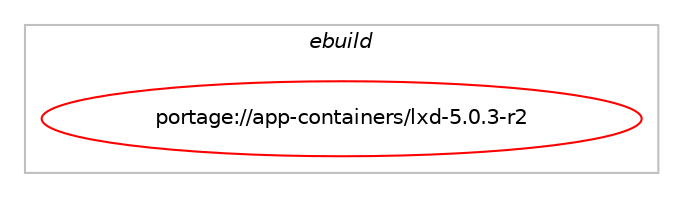 digraph prolog {

# *************
# Graph options
# *************

newrank=true;
concentrate=true;
compound=true;
graph [rankdir=LR,fontname=Helvetica,fontsize=10,ranksep=1.5];#, ranksep=2.5, nodesep=0.2];
edge  [arrowhead=vee];
node  [fontname=Helvetica,fontsize=10];

# **********
# The ebuild
# **********

subgraph cluster_leftcol {
color=gray;
label=<<i>ebuild</i>>;
id [label="portage://app-containers/lxd-5.0.3-r2", color=red, width=4, href="../app-containers/lxd-5.0.3-r2.svg"];
}

# ****************
# The dependencies
# ****************

subgraph cluster_midcol {
color=gray;
label=<<i>dependencies</i>>;
subgraph cluster_compile {
fillcolor="#eeeeee";
style=filled;
label=<<i>compile</i>>;
# *** BEGIN UNKNOWN DEPENDENCY TYPE (TODO) ***
# id -> equal(package_dependency(portage://app-containers/lxd-5.0.3-r2,install,no,acct-group,lxd,none,[,,],[],[]))
# *** END UNKNOWN DEPENDENCY TYPE (TODO) ***

# *** BEGIN UNKNOWN DEPENDENCY TYPE (TODO) ***
# id -> equal(package_dependency(portage://app-containers/lxd-5.0.3-r2,install,no,app-arch,xz-utils,none,[,,],[],[]))
# *** END UNKNOWN DEPENDENCY TYPE (TODO) ***

# *** BEGIN UNKNOWN DEPENDENCY TYPE (TODO) ***
# id -> equal(package_dependency(portage://app-containers/lxd-5.0.3-r2,install,no,app-containers,lxc,greaterequal,[5.0.0,,,5.0.0],any_same_slot,[use(optenable(apparmor),none),use(enable(seccomp),positive)]))
# *** END UNKNOWN DEPENDENCY TYPE (TODO) ***

# *** BEGIN UNKNOWN DEPENDENCY TYPE (TODO) ***
# id -> equal(package_dependency(portage://app-containers/lxd-5.0.3-r2,install,no,dev-db,sqlite,none,[,,],[slot(3)],[]))
# *** END UNKNOWN DEPENDENCY TYPE (TODO) ***

# *** BEGIN UNKNOWN DEPENDENCY TYPE (TODO) ***
# id -> equal(package_dependency(portage://app-containers/lxd-5.0.3-r2,install,no,dev-libs,dqlite,greaterequal,[1.16.4,,,1.16.4],any_same_slot,[use(enable(lz4),none)]))
# *** END UNKNOWN DEPENDENCY TYPE (TODO) ***

# *** BEGIN UNKNOWN DEPENDENCY TYPE (TODO) ***
# id -> equal(package_dependency(portage://app-containers/lxd-5.0.3-r2,install,no,dev-libs,lzo,none,[,,],[],[]))
# *** END UNKNOWN DEPENDENCY TYPE (TODO) ***

# *** BEGIN UNKNOWN DEPENDENCY TYPE (TODO) ***
# id -> equal(package_dependency(portage://app-containers/lxd-5.0.3-r2,install,no,dev-util,xdelta,greaterequal,[3.0,,,3.0],[],[use(enable(lzma),positive)]))
# *** END UNKNOWN DEPENDENCY TYPE (TODO) ***

# *** BEGIN UNKNOWN DEPENDENCY TYPE (TODO) ***
# id -> equal(package_dependency(portage://app-containers/lxd-5.0.3-r2,install,no,net-dns,dnsmasq,none,[,,],[],[use(enable(dhcp),none)]))
# *** END UNKNOWN DEPENDENCY TYPE (TODO) ***

# *** BEGIN UNKNOWN DEPENDENCY TYPE (TODO) ***
# id -> equal(package_dependency(portage://app-containers/lxd-5.0.3-r2,install,no,sys-libs,libcap,none,[,,],[],[]))
# *** END UNKNOWN DEPENDENCY TYPE (TODO) ***

# *** BEGIN UNKNOWN DEPENDENCY TYPE (TODO) ***
# id -> equal(package_dependency(portage://app-containers/lxd-5.0.3-r2,install,no,virtual,udev,none,[,,],[],[]))
# *** END UNKNOWN DEPENDENCY TYPE (TODO) ***

}
subgraph cluster_compileandrun {
fillcolor="#eeeeee";
style=filled;
label=<<i>compile and run</i>>;
}
subgraph cluster_run {
fillcolor="#eeeeee";
style=filled;
label=<<i>run</i>>;
# *** BEGIN UNKNOWN DEPENDENCY TYPE (TODO) ***
# id -> equal(any_of_group([package_dependency(portage://app-containers/lxd-5.0.3-r2,run,no,net-firewall,nftables,none,[,,],[],[use(enable(json),none)]),all_of_group([package_dependency(portage://app-containers/lxd-5.0.3-r2,run,no,net-firewall,ebtables,none,[,,],[],[]),package_dependency(portage://app-containers/lxd-5.0.3-r2,run,no,net-firewall,iptables,none,[,,],[],[])])]))
# *** END UNKNOWN DEPENDENCY TYPE (TODO) ***

# *** BEGIN UNKNOWN DEPENDENCY TYPE (TODO) ***
# id -> equal(package_dependency(portage://app-containers/lxd-5.0.3-r2,run,no,acct-group,lxd,none,[,,],[],[]))
# *** END UNKNOWN DEPENDENCY TYPE (TODO) ***

# *** BEGIN UNKNOWN DEPENDENCY TYPE (TODO) ***
# id -> equal(package_dependency(portage://app-containers/lxd-5.0.3-r2,run,no,app-arch,xz-utils,none,[,,],[],[]))
# *** END UNKNOWN DEPENDENCY TYPE (TODO) ***

# *** BEGIN UNKNOWN DEPENDENCY TYPE (TODO) ***
# id -> equal(package_dependency(portage://app-containers/lxd-5.0.3-r2,run,no,app-containers,lxc,greaterequal,[5.0.0,,,5.0.0],any_same_slot,[use(optenable(apparmor),none),use(enable(seccomp),positive)]))
# *** END UNKNOWN DEPENDENCY TYPE (TODO) ***

# *** BEGIN UNKNOWN DEPENDENCY TYPE (TODO) ***
# id -> equal(package_dependency(portage://app-containers/lxd-5.0.3-r2,run,no,dev-db,sqlite,none,[,,],[slot(3)],[]))
# *** END UNKNOWN DEPENDENCY TYPE (TODO) ***

# *** BEGIN UNKNOWN DEPENDENCY TYPE (TODO) ***
# id -> equal(package_dependency(portage://app-containers/lxd-5.0.3-r2,run,no,dev-libs,dqlite,greaterequal,[1.16.4,,,1.16.4],any_same_slot,[use(enable(lz4),none)]))
# *** END UNKNOWN DEPENDENCY TYPE (TODO) ***

# *** BEGIN UNKNOWN DEPENDENCY TYPE (TODO) ***
# id -> equal(package_dependency(portage://app-containers/lxd-5.0.3-r2,run,no,dev-libs,lzo,none,[,,],[],[]))
# *** END UNKNOWN DEPENDENCY TYPE (TODO) ***

# *** BEGIN UNKNOWN DEPENDENCY TYPE (TODO) ***
# id -> equal(package_dependency(portage://app-containers/lxd-5.0.3-r2,run,no,dev-util,xdelta,greaterequal,[3.0,,,3.0],[],[use(enable(lzma),positive)]))
# *** END UNKNOWN DEPENDENCY TYPE (TODO) ***

# *** BEGIN UNKNOWN DEPENDENCY TYPE (TODO) ***
# id -> equal(package_dependency(portage://app-containers/lxd-5.0.3-r2,run,no,net-dns,dnsmasq,none,[,,],[],[use(enable(dhcp),none)]))
# *** END UNKNOWN DEPENDENCY TYPE (TODO) ***

# *** BEGIN UNKNOWN DEPENDENCY TYPE (TODO) ***
# id -> equal(package_dependency(portage://app-containers/lxd-5.0.3-r2,run,no,sys-apps,iproute2,none,[,,],[],[]))
# *** END UNKNOWN DEPENDENCY TYPE (TODO) ***

# *** BEGIN UNKNOWN DEPENDENCY TYPE (TODO) ***
# id -> equal(package_dependency(portage://app-containers/lxd-5.0.3-r2,run,no,sys-fs,fuse,none,[,,],any_different_slot,[]))
# *** END UNKNOWN DEPENDENCY TYPE (TODO) ***

# *** BEGIN UNKNOWN DEPENDENCY TYPE (TODO) ***
# id -> equal(package_dependency(portage://app-containers/lxd-5.0.3-r2,run,no,sys-fs,lxcfs,greaterequal,[5.0.0,,,5.0.0],[],[]))
# *** END UNKNOWN DEPENDENCY TYPE (TODO) ***

# *** BEGIN UNKNOWN DEPENDENCY TYPE (TODO) ***
# id -> equal(package_dependency(portage://app-containers/lxd-5.0.3-r2,run,no,sys-fs,squashfs-tools,none,[,,],[],[use(enable(lzma),none)]))
# *** END UNKNOWN DEPENDENCY TYPE (TODO) ***

# *** BEGIN UNKNOWN DEPENDENCY TYPE (TODO) ***
# id -> equal(package_dependency(portage://app-containers/lxd-5.0.3-r2,run,no,sys-libs,libcap,none,[,,],[],[]))
# *** END UNKNOWN DEPENDENCY TYPE (TODO) ***

# *** BEGIN UNKNOWN DEPENDENCY TYPE (TODO) ***
# id -> equal(package_dependency(portage://app-containers/lxd-5.0.3-r2,run,no,virtual,acl,none,[,,],[],[]))
# *** END UNKNOWN DEPENDENCY TYPE (TODO) ***

# *** BEGIN UNKNOWN DEPENDENCY TYPE (TODO) ***
# id -> equal(package_dependency(portage://app-containers/lxd-5.0.3-r2,run,no,virtual,udev,none,[,,],[],[]))
# *** END UNKNOWN DEPENDENCY TYPE (TODO) ***

}
}

# **************
# The candidates
# **************

subgraph cluster_choices {
rank=same;
color=gray;
label=<<i>candidates</i>>;

}

}
